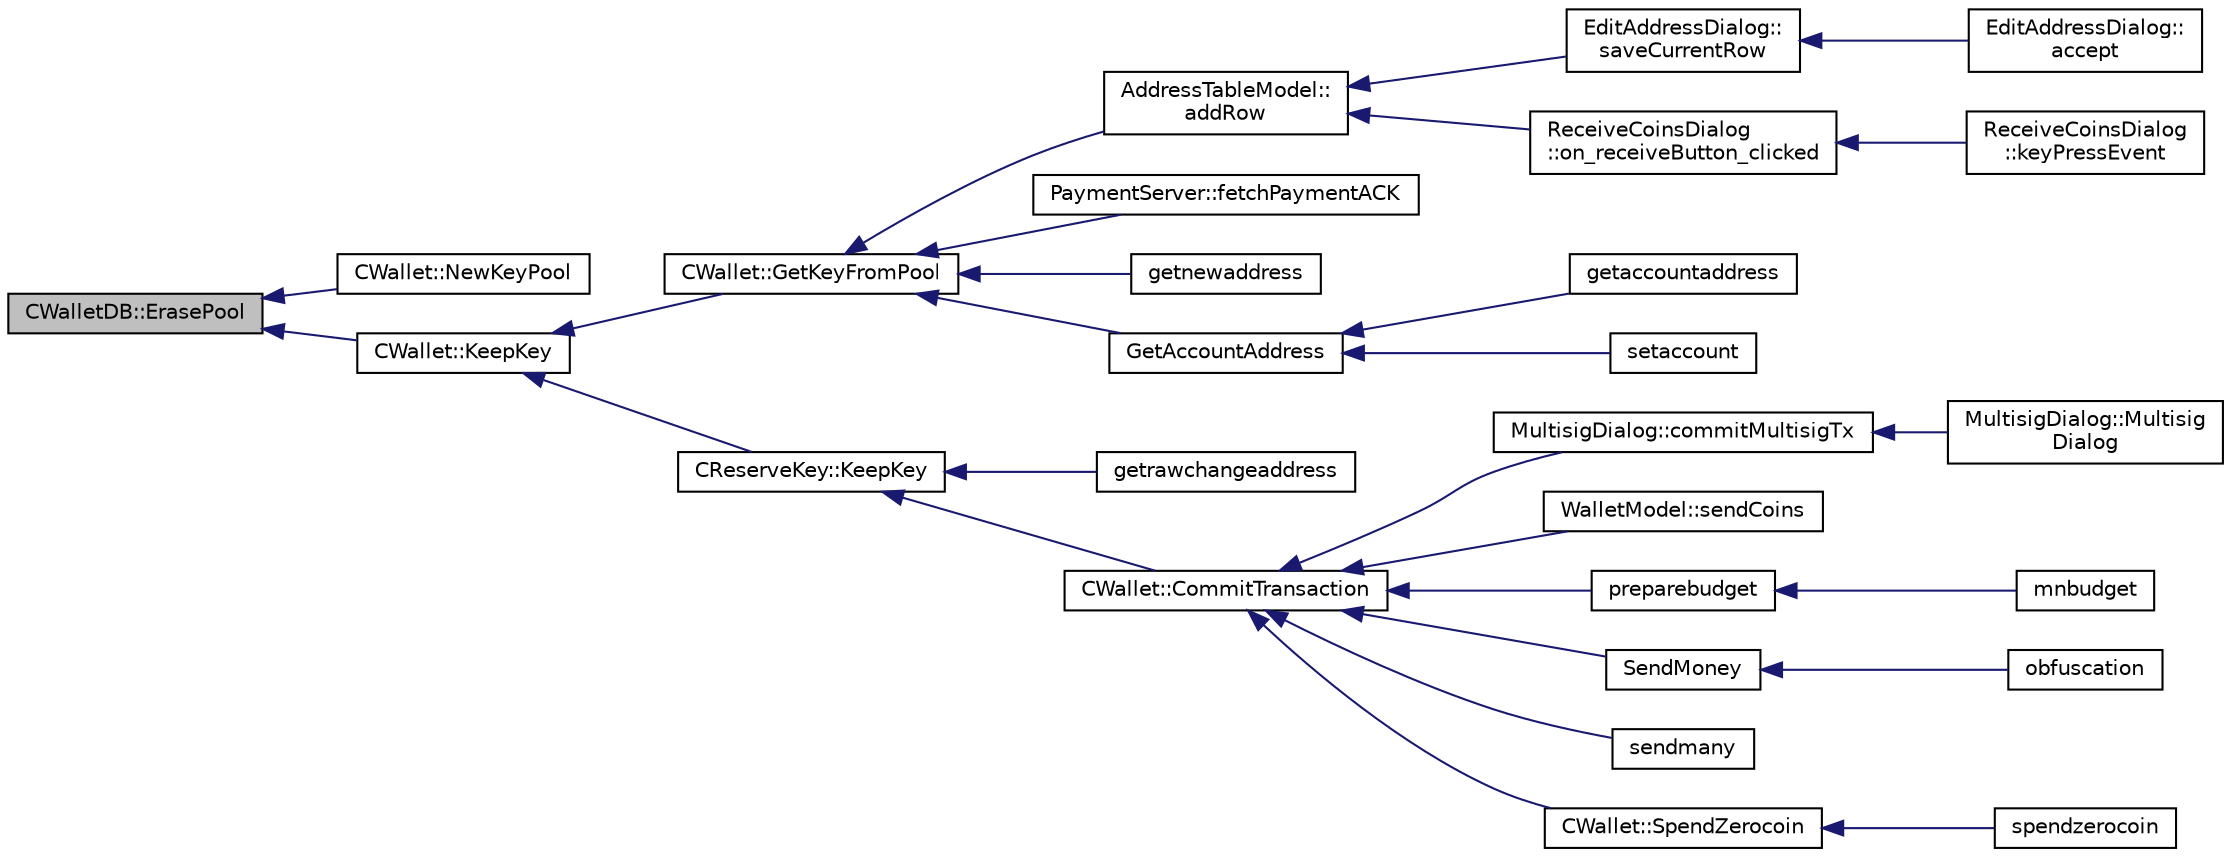 digraph "CWalletDB::ErasePool"
{
  edge [fontname="Helvetica",fontsize="10",labelfontname="Helvetica",labelfontsize="10"];
  node [fontname="Helvetica",fontsize="10",shape=record];
  rankdir="LR";
  Node33 [label="CWalletDB::ErasePool",height=0.2,width=0.4,color="black", fillcolor="grey75", style="filled", fontcolor="black"];
  Node33 -> Node34 [dir="back",color="midnightblue",fontsize="10",style="solid",fontname="Helvetica"];
  Node34 [label="CWallet::NewKeyPool",height=0.2,width=0.4,color="black", fillcolor="white", style="filled",URL="$group___actions.html#ga7353ba1e79fc4167fbfbe79b41698fa7",tooltip="Mark old keypool keys as used, and generate all new keys. "];
  Node33 -> Node35 [dir="back",color="midnightblue",fontsize="10",style="solid",fontname="Helvetica"];
  Node35 [label="CWallet::KeepKey",height=0.2,width=0.4,color="black", fillcolor="white", style="filled",URL="$group___actions.html#gae460b8c824a1a6633615f95373e533f2"];
  Node35 -> Node36 [dir="back",color="midnightblue",fontsize="10",style="solid",fontname="Helvetica"];
  Node36 [label="CWallet::GetKeyFromPool",height=0.2,width=0.4,color="black", fillcolor="white", style="filled",URL="$group___actions.html#ga18549ec5c472c003afc4794daeb9adfd"];
  Node36 -> Node37 [dir="back",color="midnightblue",fontsize="10",style="solid",fontname="Helvetica"];
  Node37 [label="AddressTableModel::\laddRow",height=0.2,width=0.4,color="black", fillcolor="white", style="filled",URL="$class_address_table_model.html#aa72edd2a093a6e9318639d69d3a23488"];
  Node37 -> Node38 [dir="back",color="midnightblue",fontsize="10",style="solid",fontname="Helvetica"];
  Node38 [label="EditAddressDialog::\lsaveCurrentRow",height=0.2,width=0.4,color="black", fillcolor="white", style="filled",URL="$class_edit_address_dialog.html#a8494a551799cd1f4c253e557424c206c"];
  Node38 -> Node39 [dir="back",color="midnightblue",fontsize="10",style="solid",fontname="Helvetica"];
  Node39 [label="EditAddressDialog::\laccept",height=0.2,width=0.4,color="black", fillcolor="white", style="filled",URL="$class_edit_address_dialog.html#ac52b71129806bccf6533d0e9441393b6"];
  Node37 -> Node40 [dir="back",color="midnightblue",fontsize="10",style="solid",fontname="Helvetica"];
  Node40 [label="ReceiveCoinsDialog\l::on_receiveButton_clicked",height=0.2,width=0.4,color="black", fillcolor="white", style="filled",URL="$class_receive_coins_dialog.html#a9db8de31f6889288cb22c061aa51e0cd"];
  Node40 -> Node41 [dir="back",color="midnightblue",fontsize="10",style="solid",fontname="Helvetica"];
  Node41 [label="ReceiveCoinsDialog\l::keyPressEvent",height=0.2,width=0.4,color="black", fillcolor="white", style="filled",URL="$class_receive_coins_dialog.html#abcf17b510c473bf3e94ef12f7f5cfc10"];
  Node36 -> Node42 [dir="back",color="midnightblue",fontsize="10",style="solid",fontname="Helvetica"];
  Node42 [label="PaymentServer::fetchPaymentACK",height=0.2,width=0.4,color="black", fillcolor="white", style="filled",URL="$class_payment_server.html#ab846f9e8778e5cc878b644133e8628f1"];
  Node36 -> Node43 [dir="back",color="midnightblue",fontsize="10",style="solid",fontname="Helvetica"];
  Node43 [label="getnewaddress",height=0.2,width=0.4,color="black", fillcolor="white", style="filled",URL="$rpcwallet_8cpp.html#aead824d845d670fbd8f187ebd4f9a535"];
  Node36 -> Node44 [dir="back",color="midnightblue",fontsize="10",style="solid",fontname="Helvetica"];
  Node44 [label="GetAccountAddress",height=0.2,width=0.4,color="black", fillcolor="white", style="filled",URL="$rpcwallet_8cpp.html#aa3d9baf7a6fc6c9f0a08ec861ca52f59"];
  Node44 -> Node45 [dir="back",color="midnightblue",fontsize="10",style="solid",fontname="Helvetica"];
  Node45 [label="getaccountaddress",height=0.2,width=0.4,color="black", fillcolor="white", style="filled",URL="$rpcwallet_8cpp.html#a92145bcb3cfb45eb47dca18f1c94c434"];
  Node44 -> Node46 [dir="back",color="midnightblue",fontsize="10",style="solid",fontname="Helvetica"];
  Node46 [label="setaccount",height=0.2,width=0.4,color="black", fillcolor="white", style="filled",URL="$rpcwallet_8cpp.html#a6bf0dc200554f841a4549a2e5087f699"];
  Node35 -> Node47 [dir="back",color="midnightblue",fontsize="10",style="solid",fontname="Helvetica"];
  Node47 [label="CReserveKey::KeepKey",height=0.2,width=0.4,color="black", fillcolor="white", style="filled",URL="$group___actions.html#ga493d06f41ca9571f2a42c8581a3952d8"];
  Node47 -> Node48 [dir="back",color="midnightblue",fontsize="10",style="solid",fontname="Helvetica"];
  Node48 [label="getrawchangeaddress",height=0.2,width=0.4,color="black", fillcolor="white", style="filled",URL="$rpcwallet_8cpp.html#ae71809202b4dcc13d2034c5c72af34da"];
  Node47 -> Node49 [dir="back",color="midnightblue",fontsize="10",style="solid",fontname="Helvetica"];
  Node49 [label="CWallet::CommitTransaction",height=0.2,width=0.4,color="black", fillcolor="white", style="filled",URL="$group___actions.html#gaa13fbeaebd271f910a54cc5b82d73fde",tooltip="Call after CreateTransaction unless you want to abort. "];
  Node49 -> Node50 [dir="back",color="midnightblue",fontsize="10",style="solid",fontname="Helvetica"];
  Node50 [label="MultisigDialog::commitMultisigTx",height=0.2,width=0.4,color="black", fillcolor="white", style="filled",URL="$class_multisig_dialog.html#a4b8f46adc64493a801bffb464b7c09ea"];
  Node50 -> Node51 [dir="back",color="midnightblue",fontsize="10",style="solid",fontname="Helvetica"];
  Node51 [label="MultisigDialog::Multisig\lDialog",height=0.2,width=0.4,color="black", fillcolor="white", style="filled",URL="$class_multisig_dialog.html#af8ff2a9f6dc05a9468d955cb428c6474"];
  Node49 -> Node52 [dir="back",color="midnightblue",fontsize="10",style="solid",fontname="Helvetica"];
  Node52 [label="WalletModel::sendCoins",height=0.2,width=0.4,color="black", fillcolor="white", style="filled",URL="$class_wallet_model.html#a53443aca544c824550f21e5f87e4ec39"];
  Node49 -> Node53 [dir="back",color="midnightblue",fontsize="10",style="solid",fontname="Helvetica"];
  Node53 [label="preparebudget",height=0.2,width=0.4,color="black", fillcolor="white", style="filled",URL="$rpcmasternode-budget_8cpp.html#a8c07f1b00f74d9d2227428a552679b8c"];
  Node53 -> Node54 [dir="back",color="midnightblue",fontsize="10",style="solid",fontname="Helvetica"];
  Node54 [label="mnbudget",height=0.2,width=0.4,color="black", fillcolor="white", style="filled",URL="$rpcmasternode-budget_8cpp.html#aeabbf924be4d2ce4bedb28a394e1fc6b"];
  Node49 -> Node55 [dir="back",color="midnightblue",fontsize="10",style="solid",fontname="Helvetica"];
  Node55 [label="SendMoney",height=0.2,width=0.4,color="black", fillcolor="white", style="filled",URL="$rpcmasternode_8cpp.html#a49669702f73a24c1d1dc5a08d7c0785f"];
  Node55 -> Node56 [dir="back",color="midnightblue",fontsize="10",style="solid",fontname="Helvetica"];
  Node56 [label="obfuscation",height=0.2,width=0.4,color="black", fillcolor="white", style="filled",URL="$rpcmasternode_8cpp.html#a6cdbacc257b42445f0c6122a061af2ca"];
  Node49 -> Node57 [dir="back",color="midnightblue",fontsize="10",style="solid",fontname="Helvetica"];
  Node57 [label="sendmany",height=0.2,width=0.4,color="black", fillcolor="white", style="filled",URL="$rpcwallet_8cpp.html#adeb5f23f20fb4e589dab23cadf75c92d"];
  Node49 -> Node58 [dir="back",color="midnightblue",fontsize="10",style="solid",fontname="Helvetica"];
  Node58 [label="CWallet::SpendZerocoin",height=0.2,width=0.4,color="black", fillcolor="white", style="filled",URL="$class_c_wallet.html#aedd0ae4e683ee642272e170b7afd33fe"];
  Node58 -> Node59 [dir="back",color="midnightblue",fontsize="10",style="solid",fontname="Helvetica"];
  Node59 [label="spendzerocoin",height=0.2,width=0.4,color="black", fillcolor="white", style="filled",URL="$rpcwallet_8cpp.html#adea64c692ec279a1a3a2c9143f264955"];
}
